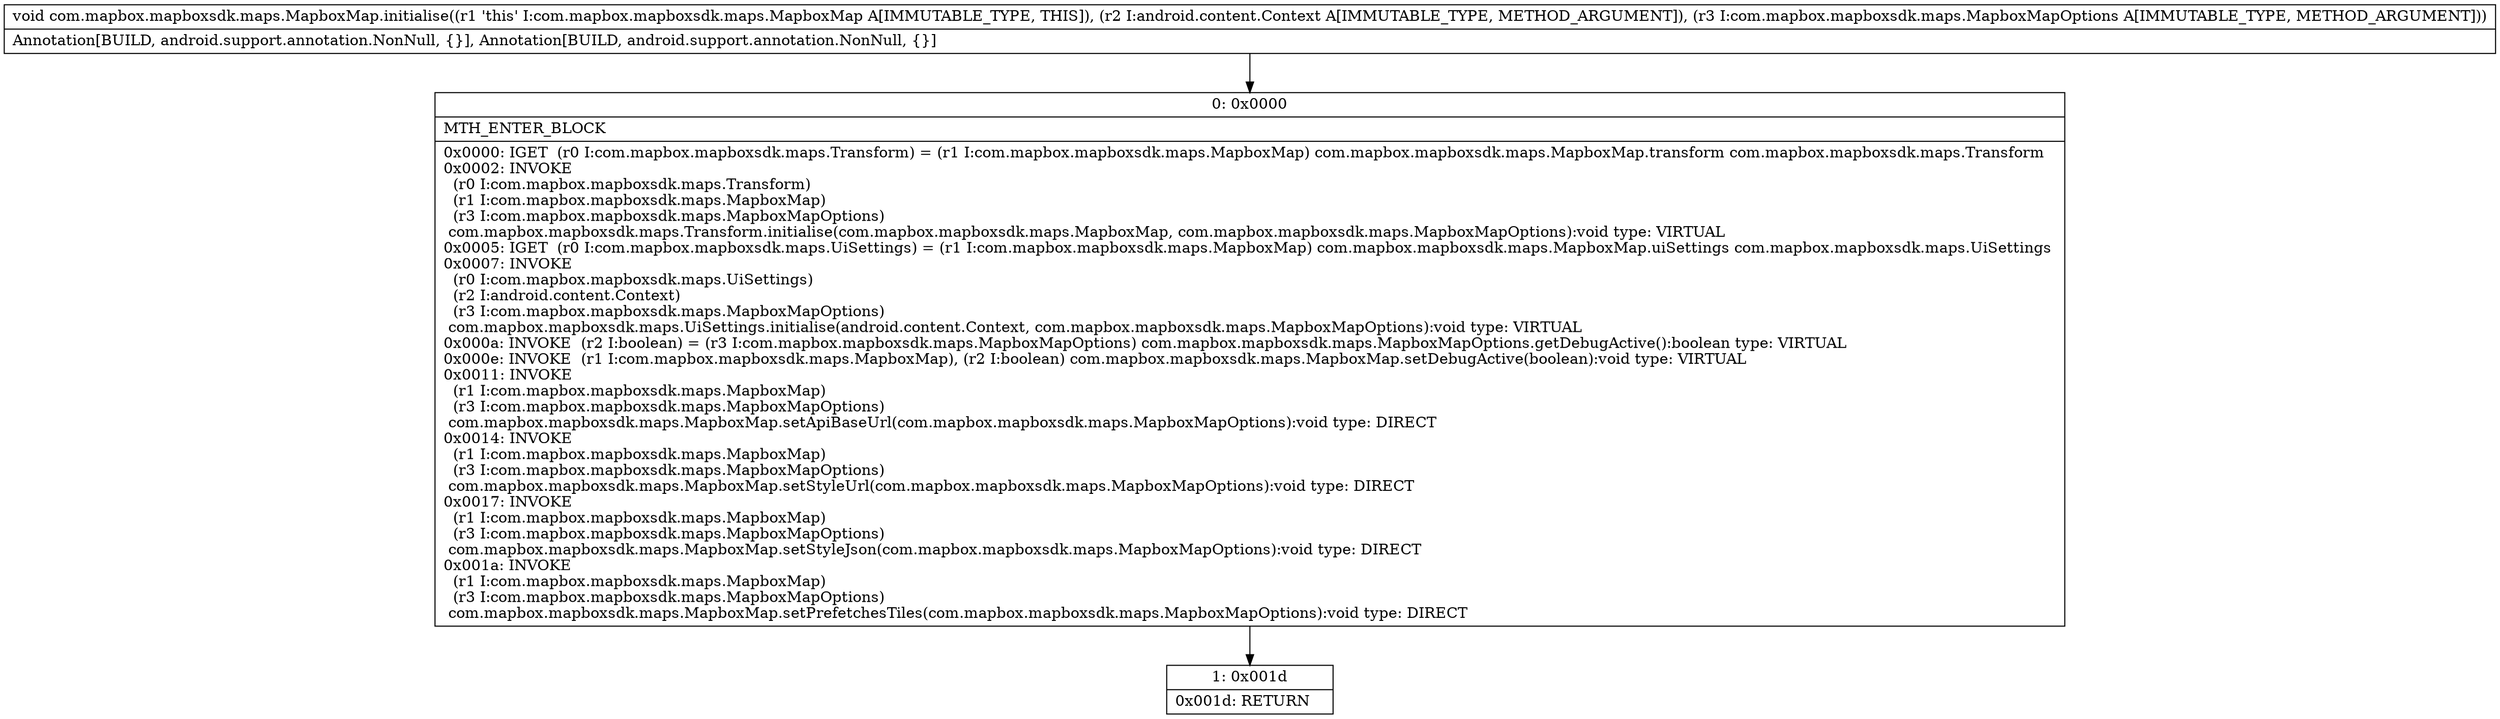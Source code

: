 digraph "CFG forcom.mapbox.mapboxsdk.maps.MapboxMap.initialise(Landroid\/content\/Context;Lcom\/mapbox\/mapboxsdk\/maps\/MapboxMapOptions;)V" {
Node_0 [shape=record,label="{0\:\ 0x0000|MTH_ENTER_BLOCK\l|0x0000: IGET  (r0 I:com.mapbox.mapboxsdk.maps.Transform) = (r1 I:com.mapbox.mapboxsdk.maps.MapboxMap) com.mapbox.mapboxsdk.maps.MapboxMap.transform com.mapbox.mapboxsdk.maps.Transform \l0x0002: INVOKE  \l  (r0 I:com.mapbox.mapboxsdk.maps.Transform)\l  (r1 I:com.mapbox.mapboxsdk.maps.MapboxMap)\l  (r3 I:com.mapbox.mapboxsdk.maps.MapboxMapOptions)\l com.mapbox.mapboxsdk.maps.Transform.initialise(com.mapbox.mapboxsdk.maps.MapboxMap, com.mapbox.mapboxsdk.maps.MapboxMapOptions):void type: VIRTUAL \l0x0005: IGET  (r0 I:com.mapbox.mapboxsdk.maps.UiSettings) = (r1 I:com.mapbox.mapboxsdk.maps.MapboxMap) com.mapbox.mapboxsdk.maps.MapboxMap.uiSettings com.mapbox.mapboxsdk.maps.UiSettings \l0x0007: INVOKE  \l  (r0 I:com.mapbox.mapboxsdk.maps.UiSettings)\l  (r2 I:android.content.Context)\l  (r3 I:com.mapbox.mapboxsdk.maps.MapboxMapOptions)\l com.mapbox.mapboxsdk.maps.UiSettings.initialise(android.content.Context, com.mapbox.mapboxsdk.maps.MapboxMapOptions):void type: VIRTUAL \l0x000a: INVOKE  (r2 I:boolean) = (r3 I:com.mapbox.mapboxsdk.maps.MapboxMapOptions) com.mapbox.mapboxsdk.maps.MapboxMapOptions.getDebugActive():boolean type: VIRTUAL \l0x000e: INVOKE  (r1 I:com.mapbox.mapboxsdk.maps.MapboxMap), (r2 I:boolean) com.mapbox.mapboxsdk.maps.MapboxMap.setDebugActive(boolean):void type: VIRTUAL \l0x0011: INVOKE  \l  (r1 I:com.mapbox.mapboxsdk.maps.MapboxMap)\l  (r3 I:com.mapbox.mapboxsdk.maps.MapboxMapOptions)\l com.mapbox.mapboxsdk.maps.MapboxMap.setApiBaseUrl(com.mapbox.mapboxsdk.maps.MapboxMapOptions):void type: DIRECT \l0x0014: INVOKE  \l  (r1 I:com.mapbox.mapboxsdk.maps.MapboxMap)\l  (r3 I:com.mapbox.mapboxsdk.maps.MapboxMapOptions)\l com.mapbox.mapboxsdk.maps.MapboxMap.setStyleUrl(com.mapbox.mapboxsdk.maps.MapboxMapOptions):void type: DIRECT \l0x0017: INVOKE  \l  (r1 I:com.mapbox.mapboxsdk.maps.MapboxMap)\l  (r3 I:com.mapbox.mapboxsdk.maps.MapboxMapOptions)\l com.mapbox.mapboxsdk.maps.MapboxMap.setStyleJson(com.mapbox.mapboxsdk.maps.MapboxMapOptions):void type: DIRECT \l0x001a: INVOKE  \l  (r1 I:com.mapbox.mapboxsdk.maps.MapboxMap)\l  (r3 I:com.mapbox.mapboxsdk.maps.MapboxMapOptions)\l com.mapbox.mapboxsdk.maps.MapboxMap.setPrefetchesTiles(com.mapbox.mapboxsdk.maps.MapboxMapOptions):void type: DIRECT \l}"];
Node_1 [shape=record,label="{1\:\ 0x001d|0x001d: RETURN   \l}"];
MethodNode[shape=record,label="{void com.mapbox.mapboxsdk.maps.MapboxMap.initialise((r1 'this' I:com.mapbox.mapboxsdk.maps.MapboxMap A[IMMUTABLE_TYPE, THIS]), (r2 I:android.content.Context A[IMMUTABLE_TYPE, METHOD_ARGUMENT]), (r3 I:com.mapbox.mapboxsdk.maps.MapboxMapOptions A[IMMUTABLE_TYPE, METHOD_ARGUMENT]))  | Annotation[BUILD, android.support.annotation.NonNull, \{\}], Annotation[BUILD, android.support.annotation.NonNull, \{\}]\l}"];
MethodNode -> Node_0;
Node_0 -> Node_1;
}

